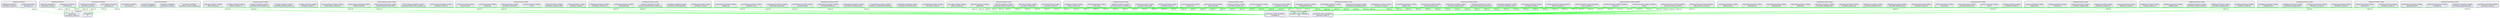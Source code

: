 digraph ColumnSameAsNetwork {
graph [
            fontname="Helvetica",
            fontsize=12,
            bgcolor=white,
            splines=true,
            nodesep=0.6,
            concentrate=true,
            compound=true,
        ];
node [shape=box, style=rounded, fontname="Helvetica"];
edge [fontname="Helvetica"];
subgraph cluster_disposal_procedure_models {
  C80 [color="blue", fillcolor="#ffffff", label="disposal_procedure_models\ndisposed_id"];
  C81 [color="blue", fillcolor="#ffffff", label="disposal_procedure_models\nprocedure_model_id"];
  label="disposal_procedure_models";
  style="filled, rounded";
  fillcolor="#f0f0f0";
}
subgraph cluster_geolocation_procedure_models {
  C117 [color="blue", fillcolor="#ffffff", label="geolocation_procedure_models\ngeolocated_with"];
  C118 [color="blue", fillcolor="#ffffff", label="geolocation_procedure_models\nprocedure_geolocated_with"];
  C119 [color="blue", fillcolor="#ffffff", label="geolocation_procedure_models\nprocedure_model_id"];
  C120 [color="blue", fillcolor="#ffffff", label="geolocation_procedure_models\ntrackable_id"];
  label="geolocation_procedure_models";
  style="filled, rounded";
  fillcolor="#f0f0f0";
}
subgraph cluster_photograph_procedure_models {
  C186 [color="blue", fillcolor="#ffffff", label="photograph_procedure_models\nphotographed_with"];
  C187 [color="blue", fillcolor="#ffffff", label="photograph_procedure_models\nprocedure_model_id"];
  C188 [color="blue", fillcolor="#ffffff", label="photograph_procedure_models\nprocedure_photographed_with"];
  C189 [color="blue", fillcolor="#ffffff", label="photograph_procedure_models\ntrackable_id"];
  label="photograph_procedure_models";
  style="filled, rounded";
  fillcolor="#f0f0f0";
}
subgraph cluster_procedure_trackables {
  C222 [color="blue", fillcolor="#ffffff", label="procedure_trackables\nancestor_trackable_id"];
  C226 [color="blue", fillcolor="#ffffff", label="procedure_trackables\nprocedure_id"];
  C227 [color="blue", fillcolor="#ffffff", label="procedure_trackables\nprocedure_model_id"];
  C228 [color="blue", fillcolor="#ffffff", label="procedure_trackables\nprocedure_model_trackable_id"];
  label="procedure_trackables";
  style="filled, rounded";
  fillcolor="#f0f0f0";
}
subgraph cluster_storage_procedure_models {
  C307 [color="blue", fillcolor="#ffffff", label="storage_procedure_models\nchild_container_id"];
  C310 [color="blue", fillcolor="#ffffff", label="storage_procedure_models\nparent_container_id"];
  C311 [color="blue", fillcolor="#ffffff", label="storage_procedure_models\nprocedure_child_container_id"];
  C312 [color="blue", fillcolor="#ffffff", label="storage_procedure_models\nprocedure_model_id"];
  C313 [color="blue", fillcolor="#ffffff", label="storage_procedure_models\nprocedure_parent_container_id"];
  label="storage_procedure_models";
  style="filled, rounded";
  fillcolor="#f0f0f0";
}
subgraph cluster_supernatant_procedures {
  C325 [color="blue", fillcolor="#ffffff", label="supernatant_procedures\nprocedure_id"];
  C326 [color="blue", fillcolor="#ffffff", label="supernatant_procedures\nprocedure_model_id"];
  label="supernatant_procedures";
  style="filled, rounded";
  fillcolor="#f0f0f0";
}
subgraph cluster_freeze_drying_procedure_models {
  C99 [color="blue", fillcolor="#ffffff", label="freeze_drying_procedure_models\nfreeze_dried_container_id"];
  C100 [color="blue", fillcolor="#ffffff", label="freeze_drying_procedure_models\nfreeze_dried_with"];
  C104 [color="blue", fillcolor="#ffffff", label="freeze_drying_procedure_models\nprocedure_freeze_dried_container_id"];
  C105 [color="blue", fillcolor="#ffffff", label="freeze_drying_procedure_models\nprocedure_freeze_dried_with"];
  C106 [color="blue", fillcolor="#ffffff", label="freeze_drying_procedure_models\nprocedure_model_id"];
  label="freeze_drying_procedure_models";
  style="filled, rounded";
  fillcolor="#f0f0f0";
}
subgraph cluster_mixing_procedure_models {
  C140 [color="blue", fillcolor="#ffffff", label="mixing_procedure_models\nmeasured_with"];
  C141 [color="blue", fillcolor="#ffffff", label="mixing_procedure_models\nmixed_with"];
  C142 [color="blue", fillcolor="#ffffff", label="mixing_procedure_models\nprocedure_measured_with"];
  C143 [color="blue", fillcolor="#ffffff", label="mixing_procedure_models\nprocedure_mixed_into"];
  C144 [color="blue", fillcolor="#ffffff", label="mixing_procedure_models\nprocedure_model_id"];
  C145 [color="blue", fillcolor="#ffffff", label="mixing_procedure_models\nsource"];
  label="mixing_procedure_models";
  style="filled, rounded";
  fillcolor="#f0f0f0";
}
subgraph cluster_centrifuge_procedure_models {
  C46 [color="blue", fillcolor="#ffffff", label="centrifuge_procedure_models\ncentrifuged_container_id"];
  C47 [color="blue", fillcolor="#ffffff", label="centrifuge_procedure_models\ncentrifuged_with"];
  C50 [color="blue", fillcolor="#ffffff", label="centrifuge_procedure_models\nprocedure_centrifuged_container_id"];
  C51 [color="blue", fillcolor="#ffffff", label="centrifuge_procedure_models\nprocedure_centrifuged_with"];
  C52 [color="blue", fillcolor="#ffffff", label="centrifuge_procedure_models\nprocedure_model_id"];
  label="centrifuge_procedure_models";
  style="filled, rounded";
  fillcolor="#f0f0f0";
}
subgraph cluster_supernatant_procedure_models {
  C315 [color="blue", fillcolor="#ffffff", label="supernatant_procedure_models\npipette_tip"];
  C316 [color="blue", fillcolor="#ffffff", label="supernatant_procedure_models\nprocedure_model_id"];
  C317 [color="blue", fillcolor="#ffffff", label="supernatant_procedure_models\nprocedure_pipette_tip"];
  C318 [color="blue", fillcolor="#ffffff", label="supernatant_procedure_models\nprocedure_stratified_source"];
  C319 [color="blue", fillcolor="#ffffff", label="supernatant_procedure_models\nprocedure_supernatant_destination"];
  C320 [color="blue", fillcolor="#ffffff", label="supernatant_procedure_models\nprocedure_transferred_with"];
  C321 [color="blue", fillcolor="#ffffff", label="supernatant_procedure_models\nstratified_source"];
  C322 [color="blue", fillcolor="#ffffff", label="supernatant_procedure_models\nsupernatant_destination"];
  C323 [color="blue", fillcolor="#ffffff", label="supernatant_procedure_models\ntransferred_with"];
  label="supernatant_procedure_models";
  style="filled, rounded";
  fillcolor="#f0f0f0";
}
subgraph cluster_ball_mill_procedure_models {
  C25 [color="blue", fillcolor="#ffffff", label="ball_mill_procedure_models\nmilled_container_id"];
  C26 [color="blue", fillcolor="#ffffff", label="ball_mill_procedure_models\nmilled_with"];
  C27 [color="blue", fillcolor="#ffffff", label="ball_mill_procedure_models\nprocedure_milled_container_id"];
  C28 [color="blue", fillcolor="#ffffff", label="ball_mill_procedure_models\nprocedure_milled_with"];
  C29 [color="blue", fillcolor="#ffffff", label="ball_mill_procedure_models\nprocedure_model_id"];
  label="ball_mill_procedure_models";
  style="filled, rounded";
  fillcolor="#f0f0f0";
}
subgraph cluster_freezing_procedure_models {
  C109 [color="blue", fillcolor="#ffffff", label="freezing_procedure_models\nfrozen_container_id"];
  C110 [color="blue", fillcolor="#ffffff", label="freezing_procedure_models\nfrozen_with"];
  C113 [color="blue", fillcolor="#ffffff", label="freezing_procedure_models\nprocedure_frozen_container_id"];
  C114 [color="blue", fillcolor="#ffffff", label="freezing_procedure_models\nprocedure_frozen_with"];
  C115 [color="blue", fillcolor="#ffffff", label="freezing_procedure_models\nprocedure_model_id"];
  label="freezing_procedure_models";
  style="filled, rounded";
  fillcolor="#f0f0f0";
}
subgraph cluster_pouring_procedure_models {
  C199 [color="blue", fillcolor="#ffffff", label="pouring_procedure_models\nmeasured_with"];
  C200 [color="blue", fillcolor="#ffffff", label="pouring_procedure_models\npoured_into"];
  C201 [color="blue", fillcolor="#ffffff", label="pouring_procedure_models\nprocedure_model_id"];
  C202 [color="blue", fillcolor="#ffffff", label="pouring_procedure_models\nprocedure_poured_into"];
  C203 [color="blue", fillcolor="#ffffff", label="pouring_procedure_models\nsource"];
  label="pouring_procedure_models";
  style="filled, rounded";
  fillcolor="#f0f0f0";
}
subgraph cluster_fractioning_procedure_models {
  C90 [color="blue", fillcolor="#ffffff", label="fractioning_procedure_models\nfragment_placed_into"];
  C92 [color="blue", fillcolor="#ffffff", label="fractioning_procedure_models\nprocedure_fragment_placed_into"];
  C93 [color="blue", fillcolor="#ffffff", label="fractioning_procedure_models\nprocedure_fragment_source"];
  C94 [color="blue", fillcolor="#ffffff", label="fractioning_procedure_models\nprocedure_model_id"];
  C95 [color="blue", fillcolor="#ffffff", label="fractioning_procedure_models\nprocedure_weighed_with"];
  C97 [color="blue", fillcolor="#ffffff", label="fractioning_procedure_models\nweighed_with"];
  label="fractioning_procedure_models";
  style="filled, rounded";
  fillcolor="#f0f0f0";
}
subgraph cluster_procedures {
  C232 [color="blue", fillcolor="#ffffff", label="procedures\nid"];
  C233 [color="blue", fillcolor="#ffffff", label="procedures\nprocedure_model_id"];
  label="procedures";
  style="filled, rounded";
  fillcolor="#f0f0f0";
}
subgraph cluster_procedure_model_trackables {
  C206 [color="blue", fillcolor="#ffffff", label="procedure_model_trackables\nid"];
  C208 [color="blue", fillcolor="#ffffff", label="procedure_model_trackables\nprocedure_model_id"];
  C209 [color="blue", fillcolor="#ffffff", label="procedure_model_trackables\ntrackable_id"];
  label="procedure_model_trackables";
  style="filled, rounded";
  fillcolor="#f0f0f0";
}
subgraph cluster_shared_procedure_model_trackables {
  C285 [color="blue", fillcolor="#ffffff", label="shared_procedure_model_trackables\nchild_id"];
  C286 [color="blue", fillcolor="#ffffff", label="shared_procedure_model_trackables\nchild_procedure_model_id"];
  C287 [color="blue", fillcolor="#ffffff", label="shared_procedure_model_trackables\nchild_trackable_id"];
  C290 [color="blue", fillcolor="#ffffff", label="shared_procedure_model_trackables\nparent_id"];
  C291 [color="blue", fillcolor="#ffffff", label="shared_procedure_model_trackables\nparent_procedure_model_id"];
  C292 [color="blue", fillcolor="#ffffff", label="shared_procedure_model_trackables\nparent_trackable_id"];
  label="shared_procedure_model_trackables";
  style="filled, rounded";
  fillcolor="#f0f0f0";
}
subgraph cluster_aliquoting_procedure_models {
  C6 [color="blue", fillcolor="#ffffff", label="aliquoting_procedure_models\naliquoted_from"];
  C7 [color="blue", fillcolor="#ffffff", label="aliquoting_procedure_models\naliquoted_into"];
  C8 [color="blue", fillcolor="#ffffff", label="aliquoting_procedure_models\naliquoted_with"];
  C10 [color="blue", fillcolor="#ffffff", label="aliquoting_procedure_models\npipette_tip"];
  C11 [color="blue", fillcolor="#ffffff", label="aliquoting_procedure_models\nprocedure_aliquoted_from"];
  C12 [color="blue", fillcolor="#ffffff", label="aliquoting_procedure_models\nprocedure_aliquoted_into"];
  C13 [color="blue", fillcolor="#ffffff", label="aliquoting_procedure_models\nprocedure_aliquoted_with"];
  C14 [color="blue", fillcolor="#ffffff", label="aliquoting_procedure_models\nprocedure_model_id"];
  C15 [color="blue", fillcolor="#ffffff", label="aliquoting_procedure_models\nprocedure_pipette_tip"];
  label="aliquoting_procedure_models";
  style="filled, rounded";
  fillcolor="#f0f0f0";
}
subgraph cluster_placing_procedure_models {
  C192 [color="blue", fillcolor="#ffffff", label="placing_procedure_models\nplaced_into"];
  C193 [color="blue", fillcolor="#ffffff", label="placing_procedure_models\nprocedure_model_id"];
  C194 [color="blue", fillcolor="#ffffff", label="placing_procedure_models\nprocedure_placed_into"];
  C196 [color="blue", fillcolor="#ffffff", label="placing_procedure_models\nsource"];
  label="placing_procedure_models";
  style="filled, rounded";
  fillcolor="#f0f0f0";
}
subgraph cluster_capping_procedure_models {
  C40 [color="blue", fillcolor="#ffffff", label="capping_procedure_models\ncapped_with"];
  C41 [color="blue", fillcolor="#ffffff", label="capping_procedure_models\ncontainer_id"];
  C42 [color="blue", fillcolor="#ffffff", label="capping_procedure_models\nprocedure_capped_with"];
  C43 [color="blue", fillcolor="#ffffff", label="capping_procedure_models\nprocedure_container_id"];
  C44 [color="blue", fillcolor="#ffffff", label="capping_procedure_models\nprocedure_model_id"];
  label="capping_procedure_models";
  style="filled, rounded";
  fillcolor="#f0f0f0";
}
subgraph cluster_weighing_procedure_models {
  C397 [color="blue", fillcolor="#ffffff", label="weighing_procedure_models\nprocedure_model_id"];
  C398 [color="blue", fillcolor="#ffffff", label="weighing_procedure_models\nprocedure_sample_container"];
  C399 [color="blue", fillcolor="#ffffff", label="weighing_procedure_models\nprocedure_weighed_with"];
  C400 [color="blue", fillcolor="#ffffff", label="weighing_procedure_models\nsample_container_id"];
  C401 [color="blue", fillcolor="#ffffff", label="weighing_procedure_models\nweighed_with"];
  label="weighing_procedure_models";
  style="filled, rounded";
  fillcolor="#f0f0f0";
}
subgraph cluster_packaging_procedure_models {
  C168 [color="blue", fillcolor="#ffffff", label="packaging_procedure_models\npackaged_with"];
  C169 [color="blue", fillcolor="#ffffff", label="packaging_procedure_models\nprocedure_model_id"];
  C170 [color="blue", fillcolor="#ffffff", label="packaging_procedure_models\nprocedure_packaged_with"];
  C171 [color="blue", fillcolor="#ffffff", label="packaging_procedure_models\nprocedure_sample_id"];
  label="packaging_procedure_models";
  style="filled, rounded";
  fillcolor="#f0f0f0";
}
subgraph cluster_weighing_procedures {
  C403 [color="blue", fillcolor="#ffffff", label="weighing_procedures\nprocedure_id"];
  C404 [color="blue", fillcolor="#ffffff", label="weighing_procedures\nprocedure_model_id"];
  label="weighing_procedures";
  style="filled, rounded";
  fillcolor="#f0f0f0";
}
subgraph cluster_aliquoting_procedures {
  C19 [color="blue", fillcolor="#ffffff", label="aliquoting_procedures\nprocedure_id"];
  C20 [color="blue", fillcolor="#ffffff", label="aliquoting_procedures\nprocedure_model_id"];
  label="aliquoting_procedures";
  style="filled, rounded";
  fillcolor="#f0f0f0";
}
  C6 -> C209 [color="green", label="same as"];
  C7 -> C209 [color="green", label="same as"];
  C8 -> C209 [color="green", label="same as"];
  C10 -> C209 [color="green", label="same as"];
  C11 -> C206 [color="green", label="same as"];
  C12 -> C206 [color="green", label="same as"];
  C13 -> C206 [color="green", label="same as"];
  C14 -> C208 [color="green", label="same as"];
  C15 -> C206 [color="green", label="same as"];
  C19 -> C232 [color="green", label="same as"];
  C20 -> C233 [color="green", label="same as"];
  C25 -> C209 [color="green", label="same as"];
  C26 -> C209 [color="green", label="same as"];
  C27 -> C206 [color="green", label="same as"];
  C28 -> C206 [color="green", label="same as"];
  C29 -> C208 [color="green", label="same as"];
  C40 -> C209 [color="green", label="same as"];
  C41 -> C209 [color="green", label="same as"];
  C42 -> C206 [color="green", label="same as"];
  C43 -> C206 [color="green", label="same as"];
  C44 -> C208 [color="green", label="same as"];
  C46 -> C209 [color="green", label="same as"];
  C47 -> C209 [color="green", label="same as"];
  C50 -> C206 [color="green", label="same as"];
  C51 -> C206 [color="green", label="same as"];
  C52 -> C208 [color="green", label="same as"];
  C80 -> C206 [color="green", label="same as"];
  C81 -> C208 [color="green", label="same as"];
  C90 -> C209 [color="green", label="same as"];
  C92 -> C206 [color="green", label="same as"];
  C93 -> C206 [color="green", label="same as"];
  C94 -> C208 [color="green", label="same as"];
  C95 -> C206 [color="green", label="same as"];
  C97 -> C209 [color="green", label="same as"];
  C99 -> C209 [color="green", label="same as"];
  C100 -> C209 [color="green", label="same as"];
  C104 -> C206 [color="green", label="same as"];
  C105 -> C206 [color="green", label="same as"];
  C106 -> C208 [color="green", label="same as"];
  C109 -> C209 [color="green", label="same as"];
  C110 -> C209 [color="green", label="same as"];
  C113 -> C206 [color="green", label="same as"];
  C114 -> C206 [color="green", label="same as"];
  C115 -> C208 [color="green", label="same as"];
  C117 -> C209 [color="green", label="same as"];
  C118 -> C206 [color="green", label="same as"];
  C119 -> C208 [color="green", label="same as"];
  C120 -> C206 [color="green", label="same as"];
  C140 -> C209 [color="green", label="same as"];
  C141 -> C209 [color="green", label="same as"];
  C142 -> C206 [color="green", label="same as"];
  C143 -> C206 [color="green", label="same as"];
  C144 -> C208 [color="green", label="same as"];
  C145 -> C206 [color="green", label="same as"];
  C168 -> C209 [color="green", label="same as"];
  C169 -> C208 [color="green", label="same as"];
  C170 -> C206 [color="green", label="same as"];
  C171 -> C206 [color="green", label="same as"];
  C186 -> C209 [color="green", label="same as"];
  C187 -> C208 [color="green", label="same as"];
  C188 -> C206 [color="green", label="same as"];
  C189 -> C206 [color="green", label="same as"];
  C192 -> C209 [color="green", label="same as"];
  C193 -> C208 [color="green", label="same as"];
  C194 -> C206 [color="green", label="same as"];
  C196 -> C206 [color="green", label="same as"];
  C199 -> C206 [color="green", label="same as"];
  C200 -> C209 [color="green", label="same as"];
  C201 -> C208 [color="green", label="same as"];
  C202 -> C206 [color="green", label="same as"];
  C203 -> C206 [color="green", label="same as"];
  C222 -> C209 [color="green", label="same as"];
  C226 -> C232 [color="green", label="same as"];
  C227 -> C208 [color="green", label="same as"];
  C227 -> C233 [color="green", label="same as"];
  C228 -> C206 [color="green", label="same as"];
  C285 -> C206 [color="green", label="same as"];
  C286 -> C208 [color="green", label="same as"];
  C287 -> C209 [color="green", label="same as"];
  C290 -> C206 [color="green", label="same as"];
  C291 -> C208 [color="green", label="same as"];
  C292 -> C209 [color="green", label="same as"];
  C307 -> C209 [color="green", label="same as"];
  C310 -> C209 [color="green", label="same as"];
  C311 -> C206 [color="green", label="same as"];
  C312 -> C208 [color="green", label="same as"];
  C313 -> C206 [color="green", label="same as"];
  C315 -> C209 [color="green", label="same as"];
  C316 -> C208 [color="green", label="same as"];
  C317 -> C206 [color="green", label="same as"];
  C318 -> C206 [color="green", label="same as"];
  C319 -> C206 [color="green", label="same as"];
  C320 -> C206 [color="green", label="same as"];
  C321 -> C209 [color="green", label="same as"];
  C322 -> C209 [color="green", label="same as"];
  C323 -> C209 [color="green", label="same as"];
  C325 -> C232 [color="green", label="same as"];
  C326 -> C233 [color="green", label="same as"];
  C397 -> C208 [color="green", label="same as"];
  C398 -> C206 [color="green", label="same as"];
  C399 -> C206 [color="green", label="same as"];
  C400 -> C209 [color="green", label="same as"];
  C401 -> C209 [color="green", label="same as"];
  C403 -> C232 [color="green", label="same as"];
  C404 -> C233 [color="green", label="same as"];
}

